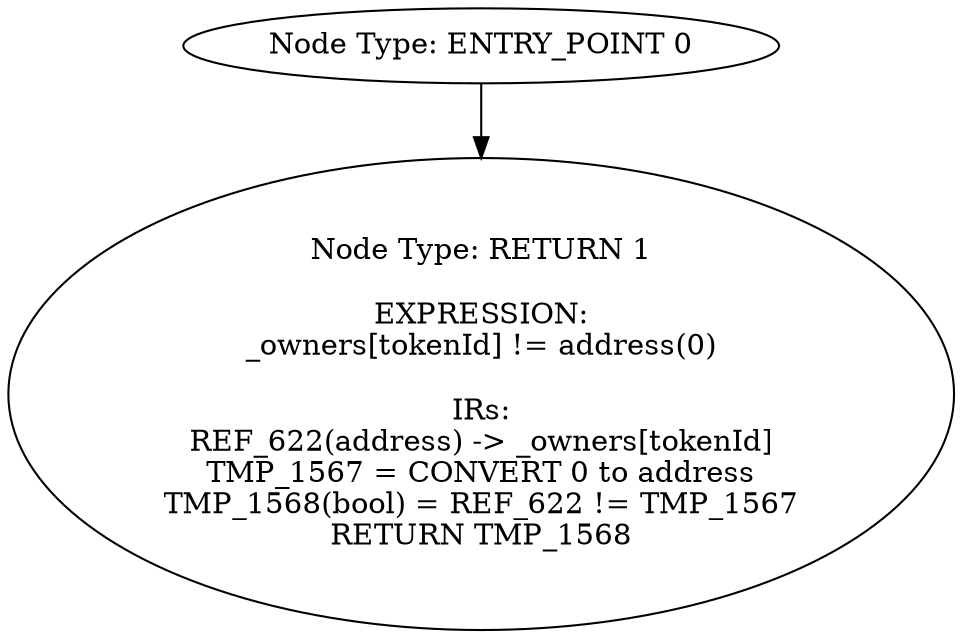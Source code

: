 digraph{
0[label="Node Type: ENTRY_POINT 0
"];
0->1;
1[label="Node Type: RETURN 1

EXPRESSION:
_owners[tokenId] != address(0)

IRs:
REF_622(address) -> _owners[tokenId]
TMP_1567 = CONVERT 0 to address
TMP_1568(bool) = REF_622 != TMP_1567
RETURN TMP_1568"];
}
